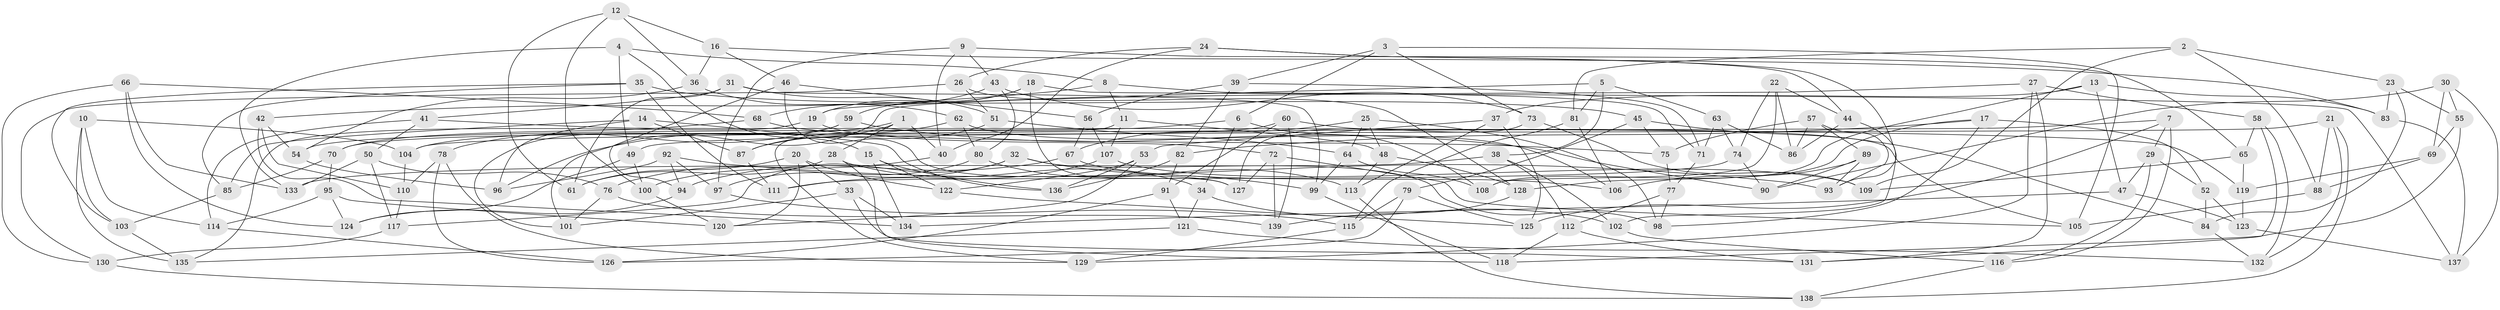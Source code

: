 // coarse degree distribution, {4: 0.15714285714285714, 6: 0.5285714285714286, 5: 0.2, 8: 0.02857142857142857, 7: 0.05714285714285714, 3: 0.02857142857142857}
// Generated by graph-tools (version 1.1) at 2025/38/03/04/25 23:38:05]
// undirected, 139 vertices, 278 edges
graph export_dot {
  node [color=gray90,style=filled];
  1;
  2;
  3;
  4;
  5;
  6;
  7;
  8;
  9;
  10;
  11;
  12;
  13;
  14;
  15;
  16;
  17;
  18;
  19;
  20;
  21;
  22;
  23;
  24;
  25;
  26;
  27;
  28;
  29;
  30;
  31;
  32;
  33;
  34;
  35;
  36;
  37;
  38;
  39;
  40;
  41;
  42;
  43;
  44;
  45;
  46;
  47;
  48;
  49;
  50;
  51;
  52;
  53;
  54;
  55;
  56;
  57;
  58;
  59;
  60;
  61;
  62;
  63;
  64;
  65;
  66;
  67;
  68;
  69;
  70;
  71;
  72;
  73;
  74;
  75;
  76;
  77;
  78;
  79;
  80;
  81;
  82;
  83;
  84;
  85;
  86;
  87;
  88;
  89;
  90;
  91;
  92;
  93;
  94;
  95;
  96;
  97;
  98;
  99;
  100;
  101;
  102;
  103;
  104;
  105;
  106;
  107;
  108;
  109;
  110;
  111;
  112;
  113;
  114;
  115;
  116;
  117;
  118;
  119;
  120;
  121;
  122;
  123;
  124;
  125;
  126;
  127;
  128;
  129;
  130;
  131;
  132;
  133;
  134;
  135;
  136;
  137;
  138;
  139;
  1 -- 28;
  1 -- 104;
  1 -- 40;
  1 -- 87;
  2 -- 23;
  2 -- 88;
  2 -- 81;
  2 -- 109;
  3 -- 39;
  3 -- 73;
  3 -- 6;
  3 -- 105;
  4 -- 133;
  4 -- 8;
  4 -- 15;
  4 -- 49;
  5 -- 81;
  5 -- 19;
  5 -- 38;
  5 -- 63;
  6 -- 34;
  6 -- 108;
  6 -- 54;
  7 -- 125;
  7 -- 29;
  7 -- 104;
  7 -- 116;
  8 -- 71;
  8 -- 42;
  8 -- 11;
  9 -- 97;
  9 -- 40;
  9 -- 65;
  9 -- 43;
  10 -- 114;
  10 -- 103;
  10 -- 104;
  10 -- 135;
  11 -- 107;
  11 -- 129;
  11 -- 48;
  12 -- 100;
  12 -- 16;
  12 -- 36;
  12 -- 61;
  13 -- 37;
  13 -- 47;
  13 -- 108;
  13 -- 83;
  14 -- 96;
  14 -- 136;
  14 -- 85;
  14 -- 87;
  15 -- 122;
  15 -- 136;
  15 -- 134;
  16 -- 46;
  16 -- 36;
  16 -- 83;
  17 -- 128;
  17 -- 52;
  17 -- 82;
  17 -- 98;
  18 -- 127;
  18 -- 137;
  18 -- 59;
  18 -- 19;
  19 -- 72;
  19 -- 135;
  20 -- 33;
  20 -- 120;
  20 -- 122;
  20 -- 61;
  21 -- 88;
  21 -- 49;
  21 -- 132;
  21 -- 138;
  22 -- 74;
  22 -- 44;
  22 -- 108;
  22 -- 86;
  23 -- 84;
  23 -- 83;
  23 -- 55;
  24 -- 26;
  24 -- 44;
  24 -- 40;
  24 -- 93;
  25 -- 64;
  25 -- 67;
  25 -- 98;
  25 -- 48;
  26 -- 51;
  26 -- 130;
  26 -- 128;
  27 -- 129;
  27 -- 131;
  27 -- 58;
  27 -- 101;
  28 -- 34;
  28 -- 118;
  28 -- 61;
  29 -- 52;
  29 -- 47;
  29 -- 116;
  30 -- 90;
  30 -- 137;
  30 -- 55;
  30 -- 69;
  31 -- 41;
  31 -- 61;
  31 -- 51;
  31 -- 99;
  32 -- 98;
  32 -- 99;
  32 -- 117;
  32 -- 100;
  33 -- 101;
  33 -- 131;
  33 -- 134;
  34 -- 121;
  34 -- 102;
  35 -- 85;
  35 -- 45;
  35 -- 111;
  35 -- 103;
  36 -- 62;
  36 -- 54;
  37 -- 113;
  37 -- 53;
  37 -- 125;
  38 -- 133;
  38 -- 102;
  38 -- 112;
  39 -- 82;
  39 -- 56;
  39 -- 71;
  40 -- 76;
  41 -- 50;
  41 -- 119;
  41 -- 114;
  42 -- 134;
  42 -- 110;
  42 -- 54;
  43 -- 80;
  43 -- 68;
  43 -- 73;
  44 -- 102;
  44 -- 86;
  45 -- 75;
  45 -- 79;
  45 -- 84;
  46 -- 56;
  46 -- 94;
  46 -- 127;
  47 -- 123;
  47 -- 134;
  48 -- 128;
  48 -- 113;
  49 -- 100;
  49 -- 124;
  50 -- 117;
  50 -- 133;
  50 -- 76;
  51 -- 87;
  51 -- 64;
  52 -- 84;
  52 -- 123;
  53 -- 122;
  53 -- 120;
  53 -- 136;
  54 -- 96;
  55 -- 69;
  55 -- 118;
  56 -- 107;
  56 -- 67;
  57 -- 75;
  57 -- 86;
  57 -- 93;
  57 -- 89;
  58 -- 132;
  58 -- 65;
  58 -- 131;
  59 -- 90;
  59 -- 78;
  59 -- 101;
  60 -- 70;
  60 -- 105;
  60 -- 91;
  60 -- 139;
  62 -- 106;
  62 -- 96;
  62 -- 80;
  63 -- 74;
  63 -- 86;
  63 -- 71;
  64 -- 99;
  64 -- 108;
  65 -- 119;
  65 -- 109;
  66 -- 68;
  66 -- 130;
  66 -- 133;
  66 -- 124;
  67 -- 94;
  67 -- 106;
  68 -- 75;
  68 -- 70;
  69 -- 119;
  69 -- 88;
  70 -- 85;
  70 -- 95;
  71 -- 77;
  72 -- 127;
  72 -- 105;
  72 -- 139;
  73 -- 109;
  73 -- 127;
  74 -- 111;
  74 -- 90;
  75 -- 77;
  76 -- 101;
  76 -- 139;
  77 -- 112;
  77 -- 98;
  78 -- 129;
  78 -- 110;
  78 -- 126;
  79 -- 125;
  79 -- 115;
  79 -- 126;
  80 -- 97;
  80 -- 113;
  81 -- 115;
  81 -- 106;
  82 -- 136;
  82 -- 91;
  83 -- 137;
  84 -- 132;
  85 -- 103;
  87 -- 111;
  88 -- 105;
  89 -- 93;
  89 -- 90;
  89 -- 106;
  91 -- 126;
  91 -- 121;
  92 -- 93;
  92 -- 97;
  92 -- 94;
  92 -- 96;
  94 -- 124;
  95 -- 120;
  95 -- 114;
  95 -- 124;
  97 -- 115;
  99 -- 118;
  100 -- 120;
  102 -- 116;
  103 -- 135;
  104 -- 110;
  107 -- 111;
  107 -- 109;
  110 -- 117;
  112 -- 118;
  112 -- 131;
  113 -- 138;
  114 -- 126;
  115 -- 129;
  116 -- 138;
  117 -- 130;
  119 -- 123;
  121 -- 132;
  121 -- 135;
  122 -- 125;
  123 -- 137;
  128 -- 139;
  130 -- 138;
}
